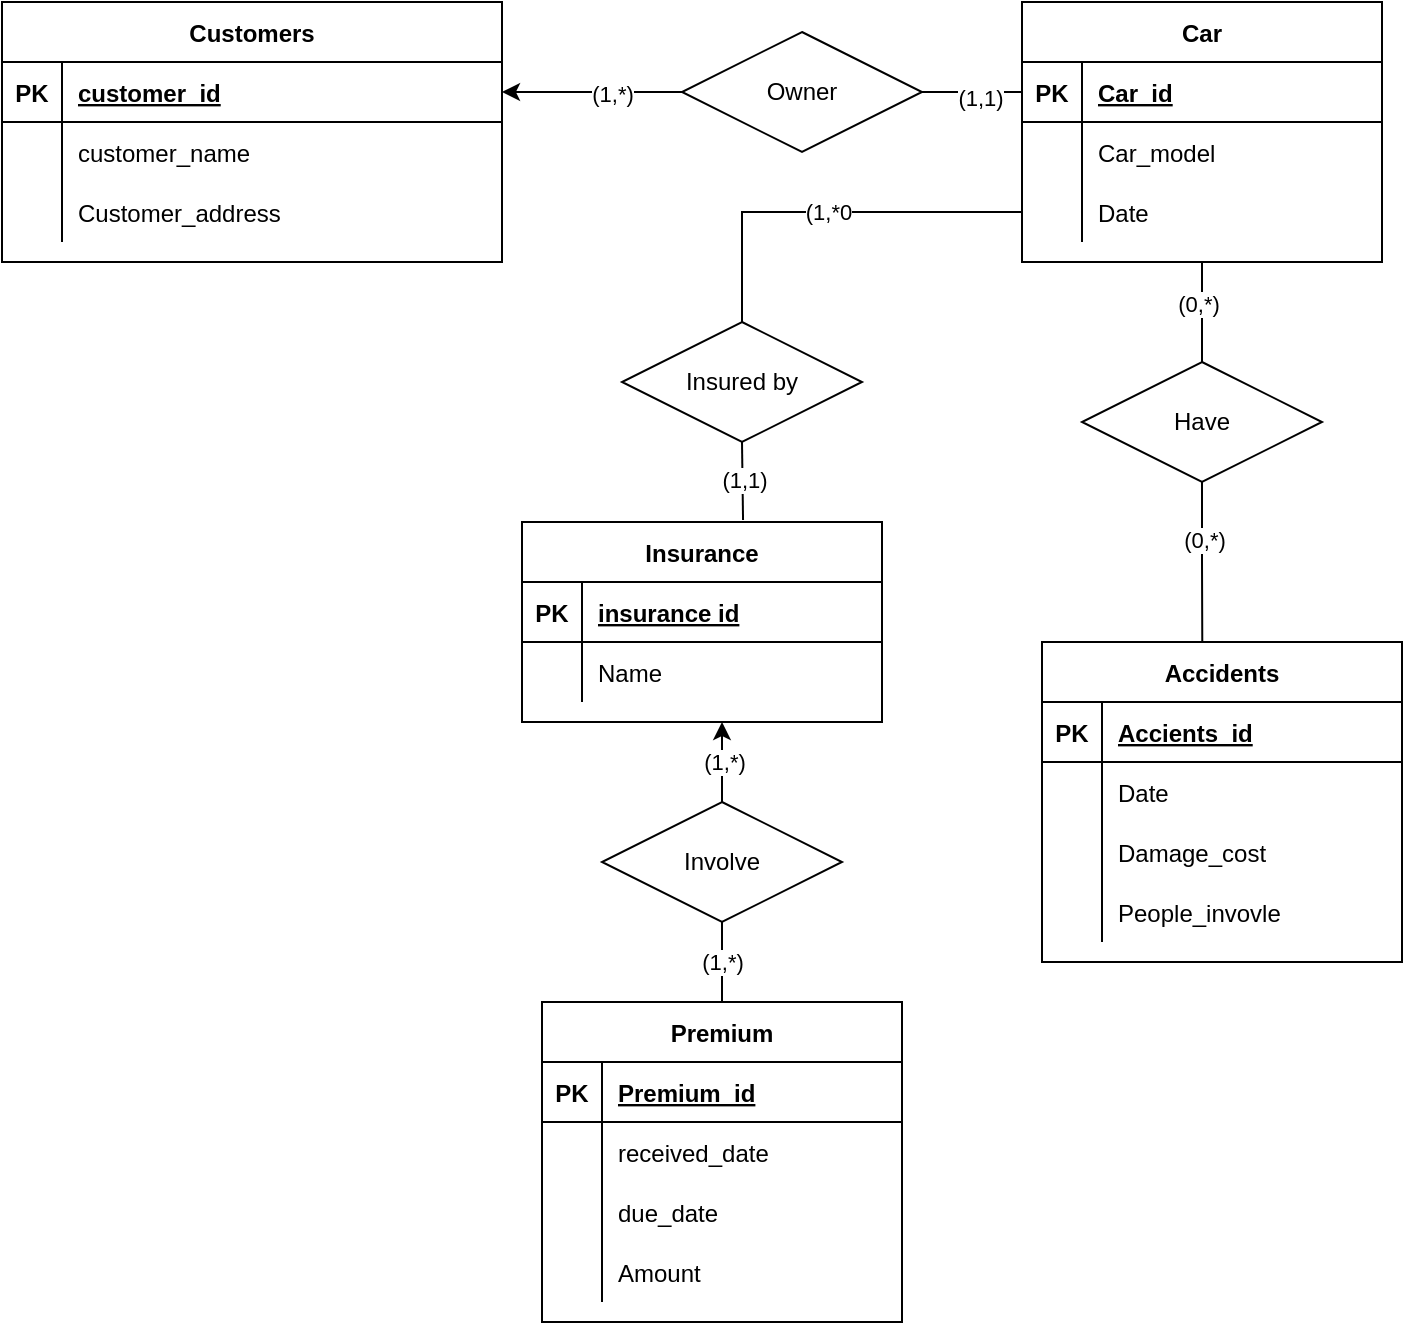 <mxfile version="20.3.1" type="device"><diagram id="R2lEEEUBdFMjLlhIrx00" name="Page-1"><mxGraphModel dx="1577" dy="982" grid="1" gridSize="10" guides="1" tooltips="1" connect="1" arrows="1" fold="1" page="1" pageScale="1" pageWidth="850" pageHeight="1100" math="0" shadow="0" extFonts="Permanent Marker^https://fonts.googleapis.com/css?family=Permanent+Marker"><root><mxCell id="0"/><mxCell id="1" parent="0"/><mxCell id="C-vyLk0tnHw3VtMMgP7b-23" value="Customers" style="shape=table;startSize=30;container=1;collapsible=1;childLayout=tableLayout;fixedRows=1;rowLines=0;fontStyle=1;align=center;resizeLast=1;" parent="1" vertex="1"><mxGeometry x="20" y="70" width="250" height="130" as="geometry"/></mxCell><mxCell id="C-vyLk0tnHw3VtMMgP7b-24" value="" style="shape=partialRectangle;collapsible=0;dropTarget=0;pointerEvents=0;fillColor=none;points=[[0,0.5],[1,0.5]];portConstraint=eastwest;top=0;left=0;right=0;bottom=1;" parent="C-vyLk0tnHw3VtMMgP7b-23" vertex="1"><mxGeometry y="30" width="250" height="30" as="geometry"/></mxCell><mxCell id="C-vyLk0tnHw3VtMMgP7b-25" value="PK" style="shape=partialRectangle;overflow=hidden;connectable=0;fillColor=none;top=0;left=0;bottom=0;right=0;fontStyle=1;" parent="C-vyLk0tnHw3VtMMgP7b-24" vertex="1"><mxGeometry width="30" height="30" as="geometry"><mxRectangle width="30" height="30" as="alternateBounds"/></mxGeometry></mxCell><mxCell id="C-vyLk0tnHw3VtMMgP7b-26" value="customer_id" style="shape=partialRectangle;overflow=hidden;connectable=0;fillColor=none;top=0;left=0;bottom=0;right=0;align=left;spacingLeft=6;fontStyle=5;" parent="C-vyLk0tnHw3VtMMgP7b-24" vertex="1"><mxGeometry x="30" width="220" height="30" as="geometry"><mxRectangle width="220" height="30" as="alternateBounds"/></mxGeometry></mxCell><mxCell id="C-vyLk0tnHw3VtMMgP7b-27" value="" style="shape=partialRectangle;collapsible=0;dropTarget=0;pointerEvents=0;fillColor=none;points=[[0,0.5],[1,0.5]];portConstraint=eastwest;top=0;left=0;right=0;bottom=0;" parent="C-vyLk0tnHw3VtMMgP7b-23" vertex="1"><mxGeometry y="60" width="250" height="30" as="geometry"/></mxCell><mxCell id="C-vyLk0tnHw3VtMMgP7b-28" value="" style="shape=partialRectangle;overflow=hidden;connectable=0;fillColor=none;top=0;left=0;bottom=0;right=0;" parent="C-vyLk0tnHw3VtMMgP7b-27" vertex="1"><mxGeometry width="30" height="30" as="geometry"><mxRectangle width="30" height="30" as="alternateBounds"/></mxGeometry></mxCell><mxCell id="C-vyLk0tnHw3VtMMgP7b-29" value="customer_name" style="shape=partialRectangle;overflow=hidden;connectable=0;fillColor=none;top=0;left=0;bottom=0;right=0;align=left;spacingLeft=6;" parent="C-vyLk0tnHw3VtMMgP7b-27" vertex="1"><mxGeometry x="30" width="220" height="30" as="geometry"><mxRectangle width="220" height="30" as="alternateBounds"/></mxGeometry></mxCell><mxCell id="bqXJeGz7mAlfakDiy4-5-6" value="" style="shape=tableRow;horizontal=0;startSize=0;swimlaneHead=0;swimlaneBody=0;fillColor=none;collapsible=0;dropTarget=0;points=[[0,0.5],[1,0.5]];portConstraint=eastwest;top=0;left=0;right=0;bottom=0;" vertex="1" parent="C-vyLk0tnHw3VtMMgP7b-23"><mxGeometry y="90" width="250" height="30" as="geometry"/></mxCell><mxCell id="bqXJeGz7mAlfakDiy4-5-7" value="" style="shape=partialRectangle;connectable=0;fillColor=none;top=0;left=0;bottom=0;right=0;editable=1;overflow=hidden;" vertex="1" parent="bqXJeGz7mAlfakDiy4-5-6"><mxGeometry width="30" height="30" as="geometry"><mxRectangle width="30" height="30" as="alternateBounds"/></mxGeometry></mxCell><mxCell id="bqXJeGz7mAlfakDiy4-5-8" value="Customer_address" style="shape=partialRectangle;connectable=0;fillColor=none;top=0;left=0;bottom=0;right=0;align=left;spacingLeft=6;overflow=hidden;" vertex="1" parent="bqXJeGz7mAlfakDiy4-5-6"><mxGeometry x="30" width="220" height="30" as="geometry"><mxRectangle width="220" height="30" as="alternateBounds"/></mxGeometry></mxCell><mxCell id="bqXJeGz7mAlfakDiy4-5-16" style="edgeStyle=orthogonalEdgeStyle;rounded=0;orthogonalLoop=1;jettySize=auto;html=1;entryX=1;entryY=0.5;entryDx=0;entryDy=0;" edge="1" parent="1" source="bqXJeGz7mAlfakDiy4-5-9" target="C-vyLk0tnHw3VtMMgP7b-24"><mxGeometry relative="1" as="geometry"><mxPoint x="300" y="120" as="targetPoint"/></mxGeometry></mxCell><mxCell id="bqXJeGz7mAlfakDiy4-5-54" value="(1,*)" style="edgeLabel;html=1;align=center;verticalAlign=middle;resizable=0;points=[];" vertex="1" connectable="0" parent="bqXJeGz7mAlfakDiy4-5-16"><mxGeometry x="-0.212" y="1" relative="1" as="geometry"><mxPoint as="offset"/></mxGeometry></mxCell><mxCell id="bqXJeGz7mAlfakDiy4-5-9" value="Owner" style="shape=rhombus;perimeter=rhombusPerimeter;whiteSpace=wrap;html=1;align=center;" vertex="1" parent="1"><mxGeometry x="360" y="85" width="120" height="60" as="geometry"/></mxCell><mxCell id="bqXJeGz7mAlfakDiy4-5-32" style="edgeStyle=orthogonalEdgeStyle;rounded=0;orthogonalLoop=1;jettySize=auto;html=1;exitX=0.5;exitY=1;exitDx=0;exitDy=0;endArrow=none;endFill=0;" edge="1" parent="1" source="bqXJeGz7mAlfakDiy4-5-17"><mxGeometry relative="1" as="geometry"><mxPoint x="620" y="250" as="targetPoint"/></mxGeometry></mxCell><mxCell id="bqXJeGz7mAlfakDiy4-5-56" value="(0,*)" style="edgeLabel;html=1;align=center;verticalAlign=middle;resizable=0;points=[];" vertex="1" connectable="0" parent="bqXJeGz7mAlfakDiy4-5-32"><mxGeometry x="-0.16" y="-2" relative="1" as="geometry"><mxPoint as="offset"/></mxGeometry></mxCell><mxCell id="bqXJeGz7mAlfakDiy4-5-17" value="Car" style="shape=table;startSize=30;container=1;collapsible=1;childLayout=tableLayout;fixedRows=1;rowLines=0;fontStyle=1;align=center;resizeLast=1;" vertex="1" parent="1"><mxGeometry x="530" y="70" width="180" height="130" as="geometry"/></mxCell><mxCell id="bqXJeGz7mAlfakDiy4-5-18" value="" style="shape=tableRow;horizontal=0;startSize=0;swimlaneHead=0;swimlaneBody=0;fillColor=none;collapsible=0;dropTarget=0;points=[[0,0.5],[1,0.5]];portConstraint=eastwest;top=0;left=0;right=0;bottom=1;" vertex="1" parent="bqXJeGz7mAlfakDiy4-5-17"><mxGeometry y="30" width="180" height="30" as="geometry"/></mxCell><mxCell id="bqXJeGz7mAlfakDiy4-5-19" value="PK" style="shape=partialRectangle;connectable=0;fillColor=none;top=0;left=0;bottom=0;right=0;fontStyle=1;overflow=hidden;" vertex="1" parent="bqXJeGz7mAlfakDiy4-5-18"><mxGeometry width="30" height="30" as="geometry"><mxRectangle width="30" height="30" as="alternateBounds"/></mxGeometry></mxCell><mxCell id="bqXJeGz7mAlfakDiy4-5-20" value="Car_id" style="shape=partialRectangle;connectable=0;fillColor=none;top=0;left=0;bottom=0;right=0;align=left;spacingLeft=6;fontStyle=5;overflow=hidden;" vertex="1" parent="bqXJeGz7mAlfakDiy4-5-18"><mxGeometry x="30" width="150" height="30" as="geometry"><mxRectangle width="150" height="30" as="alternateBounds"/></mxGeometry></mxCell><mxCell id="bqXJeGz7mAlfakDiy4-5-21" value="" style="shape=tableRow;horizontal=0;startSize=0;swimlaneHead=0;swimlaneBody=0;fillColor=none;collapsible=0;dropTarget=0;points=[[0,0.5],[1,0.5]];portConstraint=eastwest;top=0;left=0;right=0;bottom=0;" vertex="1" parent="bqXJeGz7mAlfakDiy4-5-17"><mxGeometry y="60" width="180" height="30" as="geometry"/></mxCell><mxCell id="bqXJeGz7mAlfakDiy4-5-22" value="" style="shape=partialRectangle;connectable=0;fillColor=none;top=0;left=0;bottom=0;right=0;editable=1;overflow=hidden;" vertex="1" parent="bqXJeGz7mAlfakDiy4-5-21"><mxGeometry width="30" height="30" as="geometry"><mxRectangle width="30" height="30" as="alternateBounds"/></mxGeometry></mxCell><mxCell id="bqXJeGz7mAlfakDiy4-5-23" value="Car_model" style="shape=partialRectangle;connectable=0;fillColor=none;top=0;left=0;bottom=0;right=0;align=left;spacingLeft=6;overflow=hidden;" vertex="1" parent="bqXJeGz7mAlfakDiy4-5-21"><mxGeometry x="30" width="150" height="30" as="geometry"><mxRectangle width="150" height="30" as="alternateBounds"/></mxGeometry></mxCell><mxCell id="bqXJeGz7mAlfakDiy4-5-51" value="" style="shape=tableRow;horizontal=0;startSize=0;swimlaneHead=0;swimlaneBody=0;fillColor=none;collapsible=0;dropTarget=0;points=[[0,0.5],[1,0.5]];portConstraint=eastwest;top=0;left=0;right=0;bottom=0;" vertex="1" parent="bqXJeGz7mAlfakDiy4-5-17"><mxGeometry y="90" width="180" height="30" as="geometry"/></mxCell><mxCell id="bqXJeGz7mAlfakDiy4-5-52" value="" style="shape=partialRectangle;connectable=0;fillColor=none;top=0;left=0;bottom=0;right=0;editable=1;overflow=hidden;" vertex="1" parent="bqXJeGz7mAlfakDiy4-5-51"><mxGeometry width="30" height="30" as="geometry"><mxRectangle width="30" height="30" as="alternateBounds"/></mxGeometry></mxCell><mxCell id="bqXJeGz7mAlfakDiy4-5-53" value="Date" style="shape=partialRectangle;connectable=0;fillColor=none;top=0;left=0;bottom=0;right=0;align=left;spacingLeft=6;overflow=hidden;" vertex="1" parent="bqXJeGz7mAlfakDiy4-5-51"><mxGeometry x="30" width="150" height="30" as="geometry"><mxRectangle width="150" height="30" as="alternateBounds"/></mxGeometry></mxCell><mxCell id="bqXJeGz7mAlfakDiy4-5-30" style="edgeStyle=orthogonalEdgeStyle;rounded=0;orthogonalLoop=1;jettySize=auto;html=1;exitX=0;exitY=0.5;exitDx=0;exitDy=0;endArrow=none;endFill=0;" edge="1" parent="1" source="bqXJeGz7mAlfakDiy4-5-18" target="bqXJeGz7mAlfakDiy4-5-9"><mxGeometry relative="1" as="geometry"/></mxCell><mxCell id="bqXJeGz7mAlfakDiy4-5-55" value="(1,1)" style="edgeLabel;html=1;align=center;verticalAlign=middle;resizable=0;points=[];" vertex="1" connectable="0" parent="bqXJeGz7mAlfakDiy4-5-30"><mxGeometry x="-0.164" y="3" relative="1" as="geometry"><mxPoint as="offset"/></mxGeometry></mxCell><mxCell id="bqXJeGz7mAlfakDiy4-5-34" style="edgeStyle=orthogonalEdgeStyle;rounded=0;orthogonalLoop=1;jettySize=auto;html=1;exitX=0.5;exitY=1;exitDx=0;exitDy=0;endArrow=none;endFill=0;" edge="1" parent="1" source="bqXJeGz7mAlfakDiy4-5-33"><mxGeometry relative="1" as="geometry"><mxPoint x="620.143" y="390" as="targetPoint"/></mxGeometry></mxCell><mxCell id="bqXJeGz7mAlfakDiy4-5-57" value="(0,*)" style="edgeLabel;html=1;align=center;verticalAlign=middle;resizable=0;points=[];" vertex="1" connectable="0" parent="bqXJeGz7mAlfakDiy4-5-34"><mxGeometry x="-0.276" y="1" relative="1" as="geometry"><mxPoint as="offset"/></mxGeometry></mxCell><mxCell id="bqXJeGz7mAlfakDiy4-5-33" value="Have" style="shape=rhombus;perimeter=rhombusPerimeter;whiteSpace=wrap;html=1;align=center;" vertex="1" parent="1"><mxGeometry x="560" y="250" width="120" height="60" as="geometry"/></mxCell><mxCell id="bqXJeGz7mAlfakDiy4-5-35" value="Accidents" style="shape=table;startSize=30;container=1;collapsible=1;childLayout=tableLayout;fixedRows=1;rowLines=0;fontStyle=1;align=center;resizeLast=1;" vertex="1" parent="1"><mxGeometry x="540" y="390" width="180" height="160" as="geometry"/></mxCell><mxCell id="bqXJeGz7mAlfakDiy4-5-36" value="" style="shape=tableRow;horizontal=0;startSize=0;swimlaneHead=0;swimlaneBody=0;fillColor=none;collapsible=0;dropTarget=0;points=[[0,0.5],[1,0.5]];portConstraint=eastwest;top=0;left=0;right=0;bottom=1;" vertex="1" parent="bqXJeGz7mAlfakDiy4-5-35"><mxGeometry y="30" width="180" height="30" as="geometry"/></mxCell><mxCell id="bqXJeGz7mAlfakDiy4-5-37" value="PK" style="shape=partialRectangle;connectable=0;fillColor=none;top=0;left=0;bottom=0;right=0;fontStyle=1;overflow=hidden;" vertex="1" parent="bqXJeGz7mAlfakDiy4-5-36"><mxGeometry width="30" height="30" as="geometry"><mxRectangle width="30" height="30" as="alternateBounds"/></mxGeometry></mxCell><mxCell id="bqXJeGz7mAlfakDiy4-5-38" value="Accients_id" style="shape=partialRectangle;connectable=0;fillColor=none;top=0;left=0;bottom=0;right=0;align=left;spacingLeft=6;fontStyle=5;overflow=hidden;" vertex="1" parent="bqXJeGz7mAlfakDiy4-5-36"><mxGeometry x="30" width="150" height="30" as="geometry"><mxRectangle width="150" height="30" as="alternateBounds"/></mxGeometry></mxCell><mxCell id="bqXJeGz7mAlfakDiy4-5-39" value="" style="shape=tableRow;horizontal=0;startSize=0;swimlaneHead=0;swimlaneBody=0;fillColor=none;collapsible=0;dropTarget=0;points=[[0,0.5],[1,0.5]];portConstraint=eastwest;top=0;left=0;right=0;bottom=0;" vertex="1" parent="bqXJeGz7mAlfakDiy4-5-35"><mxGeometry y="60" width="180" height="30" as="geometry"/></mxCell><mxCell id="bqXJeGz7mAlfakDiy4-5-40" value="" style="shape=partialRectangle;connectable=0;fillColor=none;top=0;left=0;bottom=0;right=0;editable=1;overflow=hidden;" vertex="1" parent="bqXJeGz7mAlfakDiy4-5-39"><mxGeometry width="30" height="30" as="geometry"><mxRectangle width="30" height="30" as="alternateBounds"/></mxGeometry></mxCell><mxCell id="bqXJeGz7mAlfakDiy4-5-41" value="Date" style="shape=partialRectangle;connectable=0;fillColor=none;top=0;left=0;bottom=0;right=0;align=left;spacingLeft=6;overflow=hidden;" vertex="1" parent="bqXJeGz7mAlfakDiy4-5-39"><mxGeometry x="30" width="150" height="30" as="geometry"><mxRectangle width="150" height="30" as="alternateBounds"/></mxGeometry></mxCell><mxCell id="bqXJeGz7mAlfakDiy4-5-42" value="" style="shape=tableRow;horizontal=0;startSize=0;swimlaneHead=0;swimlaneBody=0;fillColor=none;collapsible=0;dropTarget=0;points=[[0,0.5],[1,0.5]];portConstraint=eastwest;top=0;left=0;right=0;bottom=0;" vertex="1" parent="bqXJeGz7mAlfakDiy4-5-35"><mxGeometry y="90" width="180" height="30" as="geometry"/></mxCell><mxCell id="bqXJeGz7mAlfakDiy4-5-43" value="" style="shape=partialRectangle;connectable=0;fillColor=none;top=0;left=0;bottom=0;right=0;editable=1;overflow=hidden;" vertex="1" parent="bqXJeGz7mAlfakDiy4-5-42"><mxGeometry width="30" height="30" as="geometry"><mxRectangle width="30" height="30" as="alternateBounds"/></mxGeometry></mxCell><mxCell id="bqXJeGz7mAlfakDiy4-5-44" value="Damage_cost" style="shape=partialRectangle;connectable=0;fillColor=none;top=0;left=0;bottom=0;right=0;align=left;spacingLeft=6;overflow=hidden;" vertex="1" parent="bqXJeGz7mAlfakDiy4-5-42"><mxGeometry x="30" width="150" height="30" as="geometry"><mxRectangle width="150" height="30" as="alternateBounds"/></mxGeometry></mxCell><mxCell id="bqXJeGz7mAlfakDiy4-5-45" value="" style="shape=tableRow;horizontal=0;startSize=0;swimlaneHead=0;swimlaneBody=0;fillColor=none;collapsible=0;dropTarget=0;points=[[0,0.5],[1,0.5]];portConstraint=eastwest;top=0;left=0;right=0;bottom=0;" vertex="1" parent="bqXJeGz7mAlfakDiy4-5-35"><mxGeometry y="120" width="180" height="30" as="geometry"/></mxCell><mxCell id="bqXJeGz7mAlfakDiy4-5-46" value="" style="shape=partialRectangle;connectable=0;fillColor=none;top=0;left=0;bottom=0;right=0;editable=1;overflow=hidden;" vertex="1" parent="bqXJeGz7mAlfakDiy4-5-45"><mxGeometry width="30" height="30" as="geometry"><mxRectangle width="30" height="30" as="alternateBounds"/></mxGeometry></mxCell><mxCell id="bqXJeGz7mAlfakDiy4-5-47" value="People_invovle" style="shape=partialRectangle;connectable=0;fillColor=none;top=0;left=0;bottom=0;right=0;align=left;spacingLeft=6;overflow=hidden;" vertex="1" parent="bqXJeGz7mAlfakDiy4-5-45"><mxGeometry x="30" width="150" height="30" as="geometry"><mxRectangle width="150" height="30" as="alternateBounds"/></mxGeometry></mxCell><mxCell id="bqXJeGz7mAlfakDiy4-5-59" value="(1,*0" style="edgeStyle=orthogonalEdgeStyle;rounded=0;orthogonalLoop=1;jettySize=auto;html=1;endArrow=none;endFill=0;" edge="1" parent="1" source="bqXJeGz7mAlfakDiy4-5-58" target="bqXJeGz7mAlfakDiy4-5-51"><mxGeometry relative="1" as="geometry"/></mxCell><mxCell id="bqXJeGz7mAlfakDiy4-5-73" value="(1,1)" style="edgeStyle=orthogonalEdgeStyle;rounded=0;orthogonalLoop=1;jettySize=auto;html=1;exitX=0.5;exitY=1;exitDx=0;exitDy=0;entryX=0.614;entryY=-0.01;entryDx=0;entryDy=0;entryPerimeter=0;endArrow=none;endFill=0;" edge="1" parent="1" source="bqXJeGz7mAlfakDiy4-5-58" target="bqXJeGz7mAlfakDiy4-5-60"><mxGeometry relative="1" as="geometry"/></mxCell><mxCell id="bqXJeGz7mAlfakDiy4-5-58" value="Insured by&lt;br&gt;" style="shape=rhombus;perimeter=rhombusPerimeter;whiteSpace=wrap;html=1;align=center;" vertex="1" parent="1"><mxGeometry x="330" y="230" width="120" height="60" as="geometry"/></mxCell><mxCell id="bqXJeGz7mAlfakDiy4-5-60" value="Insurance" style="shape=table;startSize=30;container=1;collapsible=1;childLayout=tableLayout;fixedRows=1;rowLines=0;fontStyle=1;align=center;resizeLast=1;" vertex="1" parent="1"><mxGeometry x="280" y="330" width="180" height="100" as="geometry"/></mxCell><mxCell id="bqXJeGz7mAlfakDiy4-5-61" value="" style="shape=tableRow;horizontal=0;startSize=0;swimlaneHead=0;swimlaneBody=0;fillColor=none;collapsible=0;dropTarget=0;points=[[0,0.5],[1,0.5]];portConstraint=eastwest;top=0;left=0;right=0;bottom=1;" vertex="1" parent="bqXJeGz7mAlfakDiy4-5-60"><mxGeometry y="30" width="180" height="30" as="geometry"/></mxCell><mxCell id="bqXJeGz7mAlfakDiy4-5-62" value="PK" style="shape=partialRectangle;connectable=0;fillColor=none;top=0;left=0;bottom=0;right=0;fontStyle=1;overflow=hidden;" vertex="1" parent="bqXJeGz7mAlfakDiy4-5-61"><mxGeometry width="30" height="30" as="geometry"><mxRectangle width="30" height="30" as="alternateBounds"/></mxGeometry></mxCell><mxCell id="bqXJeGz7mAlfakDiy4-5-63" value="insurance id" style="shape=partialRectangle;connectable=0;fillColor=none;top=0;left=0;bottom=0;right=0;align=left;spacingLeft=6;fontStyle=5;overflow=hidden;" vertex="1" parent="bqXJeGz7mAlfakDiy4-5-61"><mxGeometry x="30" width="150" height="30" as="geometry"><mxRectangle width="150" height="30" as="alternateBounds"/></mxGeometry></mxCell><mxCell id="bqXJeGz7mAlfakDiy4-5-64" value="" style="shape=tableRow;horizontal=0;startSize=0;swimlaneHead=0;swimlaneBody=0;fillColor=none;collapsible=0;dropTarget=0;points=[[0,0.5],[1,0.5]];portConstraint=eastwest;top=0;left=0;right=0;bottom=0;" vertex="1" parent="bqXJeGz7mAlfakDiy4-5-60"><mxGeometry y="60" width="180" height="30" as="geometry"/></mxCell><mxCell id="bqXJeGz7mAlfakDiy4-5-65" value="" style="shape=partialRectangle;connectable=0;fillColor=none;top=0;left=0;bottom=0;right=0;editable=1;overflow=hidden;" vertex="1" parent="bqXJeGz7mAlfakDiy4-5-64"><mxGeometry width="30" height="30" as="geometry"><mxRectangle width="30" height="30" as="alternateBounds"/></mxGeometry></mxCell><mxCell id="bqXJeGz7mAlfakDiy4-5-66" value="Name" style="shape=partialRectangle;connectable=0;fillColor=none;top=0;left=0;bottom=0;right=0;align=left;spacingLeft=6;overflow=hidden;" vertex="1" parent="bqXJeGz7mAlfakDiy4-5-64"><mxGeometry x="30" width="150" height="30" as="geometry"><mxRectangle width="150" height="30" as="alternateBounds"/></mxGeometry></mxCell><mxCell id="bqXJeGz7mAlfakDiy4-5-75" value="(1,*)" style="edgeStyle=orthogonalEdgeStyle;rounded=0;orthogonalLoop=1;jettySize=auto;html=1;endArrow=classic;endFill=1;" edge="1" parent="1" source="bqXJeGz7mAlfakDiy4-5-74"><mxGeometry relative="1" as="geometry"><mxPoint x="380" y="430" as="targetPoint"/></mxGeometry></mxCell><mxCell id="bqXJeGz7mAlfakDiy4-5-74" value="Involve" style="shape=rhombus;perimeter=rhombusPerimeter;whiteSpace=wrap;html=1;align=center;" vertex="1" parent="1"><mxGeometry x="320" y="470" width="120" height="60" as="geometry"/></mxCell><mxCell id="bqXJeGz7mAlfakDiy4-5-90" value="(1,*)" style="edgeStyle=orthogonalEdgeStyle;rounded=0;orthogonalLoop=1;jettySize=auto;html=1;entryX=0.5;entryY=1;entryDx=0;entryDy=0;endArrow=none;endFill=0;" edge="1" parent="1" source="bqXJeGz7mAlfakDiy4-5-76" target="bqXJeGz7mAlfakDiy4-5-74"><mxGeometry relative="1" as="geometry"/></mxCell><mxCell id="bqXJeGz7mAlfakDiy4-5-76" value="Premium" style="shape=table;startSize=30;container=1;collapsible=1;childLayout=tableLayout;fixedRows=1;rowLines=0;fontStyle=1;align=center;resizeLast=1;" vertex="1" parent="1"><mxGeometry x="290" y="570" width="180" height="160" as="geometry"/></mxCell><mxCell id="bqXJeGz7mAlfakDiy4-5-77" value="" style="shape=tableRow;horizontal=0;startSize=0;swimlaneHead=0;swimlaneBody=0;fillColor=none;collapsible=0;dropTarget=0;points=[[0,0.5],[1,0.5]];portConstraint=eastwest;top=0;left=0;right=0;bottom=1;" vertex="1" parent="bqXJeGz7mAlfakDiy4-5-76"><mxGeometry y="30" width="180" height="30" as="geometry"/></mxCell><mxCell id="bqXJeGz7mAlfakDiy4-5-78" value="PK" style="shape=partialRectangle;connectable=0;fillColor=none;top=0;left=0;bottom=0;right=0;fontStyle=1;overflow=hidden;" vertex="1" parent="bqXJeGz7mAlfakDiy4-5-77"><mxGeometry width="30" height="30" as="geometry"><mxRectangle width="30" height="30" as="alternateBounds"/></mxGeometry></mxCell><mxCell id="bqXJeGz7mAlfakDiy4-5-79" value="Premium_id" style="shape=partialRectangle;connectable=0;fillColor=none;top=0;left=0;bottom=0;right=0;align=left;spacingLeft=6;fontStyle=5;overflow=hidden;" vertex="1" parent="bqXJeGz7mAlfakDiy4-5-77"><mxGeometry x="30" width="150" height="30" as="geometry"><mxRectangle width="150" height="30" as="alternateBounds"/></mxGeometry></mxCell><mxCell id="bqXJeGz7mAlfakDiy4-5-80" value="" style="shape=tableRow;horizontal=0;startSize=0;swimlaneHead=0;swimlaneBody=0;fillColor=none;collapsible=0;dropTarget=0;points=[[0,0.5],[1,0.5]];portConstraint=eastwest;top=0;left=0;right=0;bottom=0;" vertex="1" parent="bqXJeGz7mAlfakDiy4-5-76"><mxGeometry y="60" width="180" height="30" as="geometry"/></mxCell><mxCell id="bqXJeGz7mAlfakDiy4-5-81" value="" style="shape=partialRectangle;connectable=0;fillColor=none;top=0;left=0;bottom=0;right=0;editable=1;overflow=hidden;" vertex="1" parent="bqXJeGz7mAlfakDiy4-5-80"><mxGeometry width="30" height="30" as="geometry"><mxRectangle width="30" height="30" as="alternateBounds"/></mxGeometry></mxCell><mxCell id="bqXJeGz7mAlfakDiy4-5-82" value="received_date" style="shape=partialRectangle;connectable=0;fillColor=none;top=0;left=0;bottom=0;right=0;align=left;spacingLeft=6;overflow=hidden;" vertex="1" parent="bqXJeGz7mAlfakDiy4-5-80"><mxGeometry x="30" width="150" height="30" as="geometry"><mxRectangle width="150" height="30" as="alternateBounds"/></mxGeometry></mxCell><mxCell id="bqXJeGz7mAlfakDiy4-5-83" value="" style="shape=tableRow;horizontal=0;startSize=0;swimlaneHead=0;swimlaneBody=0;fillColor=none;collapsible=0;dropTarget=0;points=[[0,0.5],[1,0.5]];portConstraint=eastwest;top=0;left=0;right=0;bottom=0;" vertex="1" parent="bqXJeGz7mAlfakDiy4-5-76"><mxGeometry y="90" width="180" height="30" as="geometry"/></mxCell><mxCell id="bqXJeGz7mAlfakDiy4-5-84" value="" style="shape=partialRectangle;connectable=0;fillColor=none;top=0;left=0;bottom=0;right=0;editable=1;overflow=hidden;" vertex="1" parent="bqXJeGz7mAlfakDiy4-5-83"><mxGeometry width="30" height="30" as="geometry"><mxRectangle width="30" height="30" as="alternateBounds"/></mxGeometry></mxCell><mxCell id="bqXJeGz7mAlfakDiy4-5-85" value="due_date" style="shape=partialRectangle;connectable=0;fillColor=none;top=0;left=0;bottom=0;right=0;align=left;spacingLeft=6;overflow=hidden;" vertex="1" parent="bqXJeGz7mAlfakDiy4-5-83"><mxGeometry x="30" width="150" height="30" as="geometry"><mxRectangle width="150" height="30" as="alternateBounds"/></mxGeometry></mxCell><mxCell id="bqXJeGz7mAlfakDiy4-5-86" value="" style="shape=tableRow;horizontal=0;startSize=0;swimlaneHead=0;swimlaneBody=0;fillColor=none;collapsible=0;dropTarget=0;points=[[0,0.5],[1,0.5]];portConstraint=eastwest;top=0;left=0;right=0;bottom=0;" vertex="1" parent="bqXJeGz7mAlfakDiy4-5-76"><mxGeometry y="120" width="180" height="30" as="geometry"/></mxCell><mxCell id="bqXJeGz7mAlfakDiy4-5-87" value="" style="shape=partialRectangle;connectable=0;fillColor=none;top=0;left=0;bottom=0;right=0;editable=1;overflow=hidden;" vertex="1" parent="bqXJeGz7mAlfakDiy4-5-86"><mxGeometry width="30" height="30" as="geometry"><mxRectangle width="30" height="30" as="alternateBounds"/></mxGeometry></mxCell><mxCell id="bqXJeGz7mAlfakDiy4-5-88" value="Amount" style="shape=partialRectangle;connectable=0;fillColor=none;top=0;left=0;bottom=0;right=0;align=left;spacingLeft=6;overflow=hidden;" vertex="1" parent="bqXJeGz7mAlfakDiy4-5-86"><mxGeometry x="30" width="150" height="30" as="geometry"><mxRectangle width="150" height="30" as="alternateBounds"/></mxGeometry></mxCell></root></mxGraphModel></diagram></mxfile>